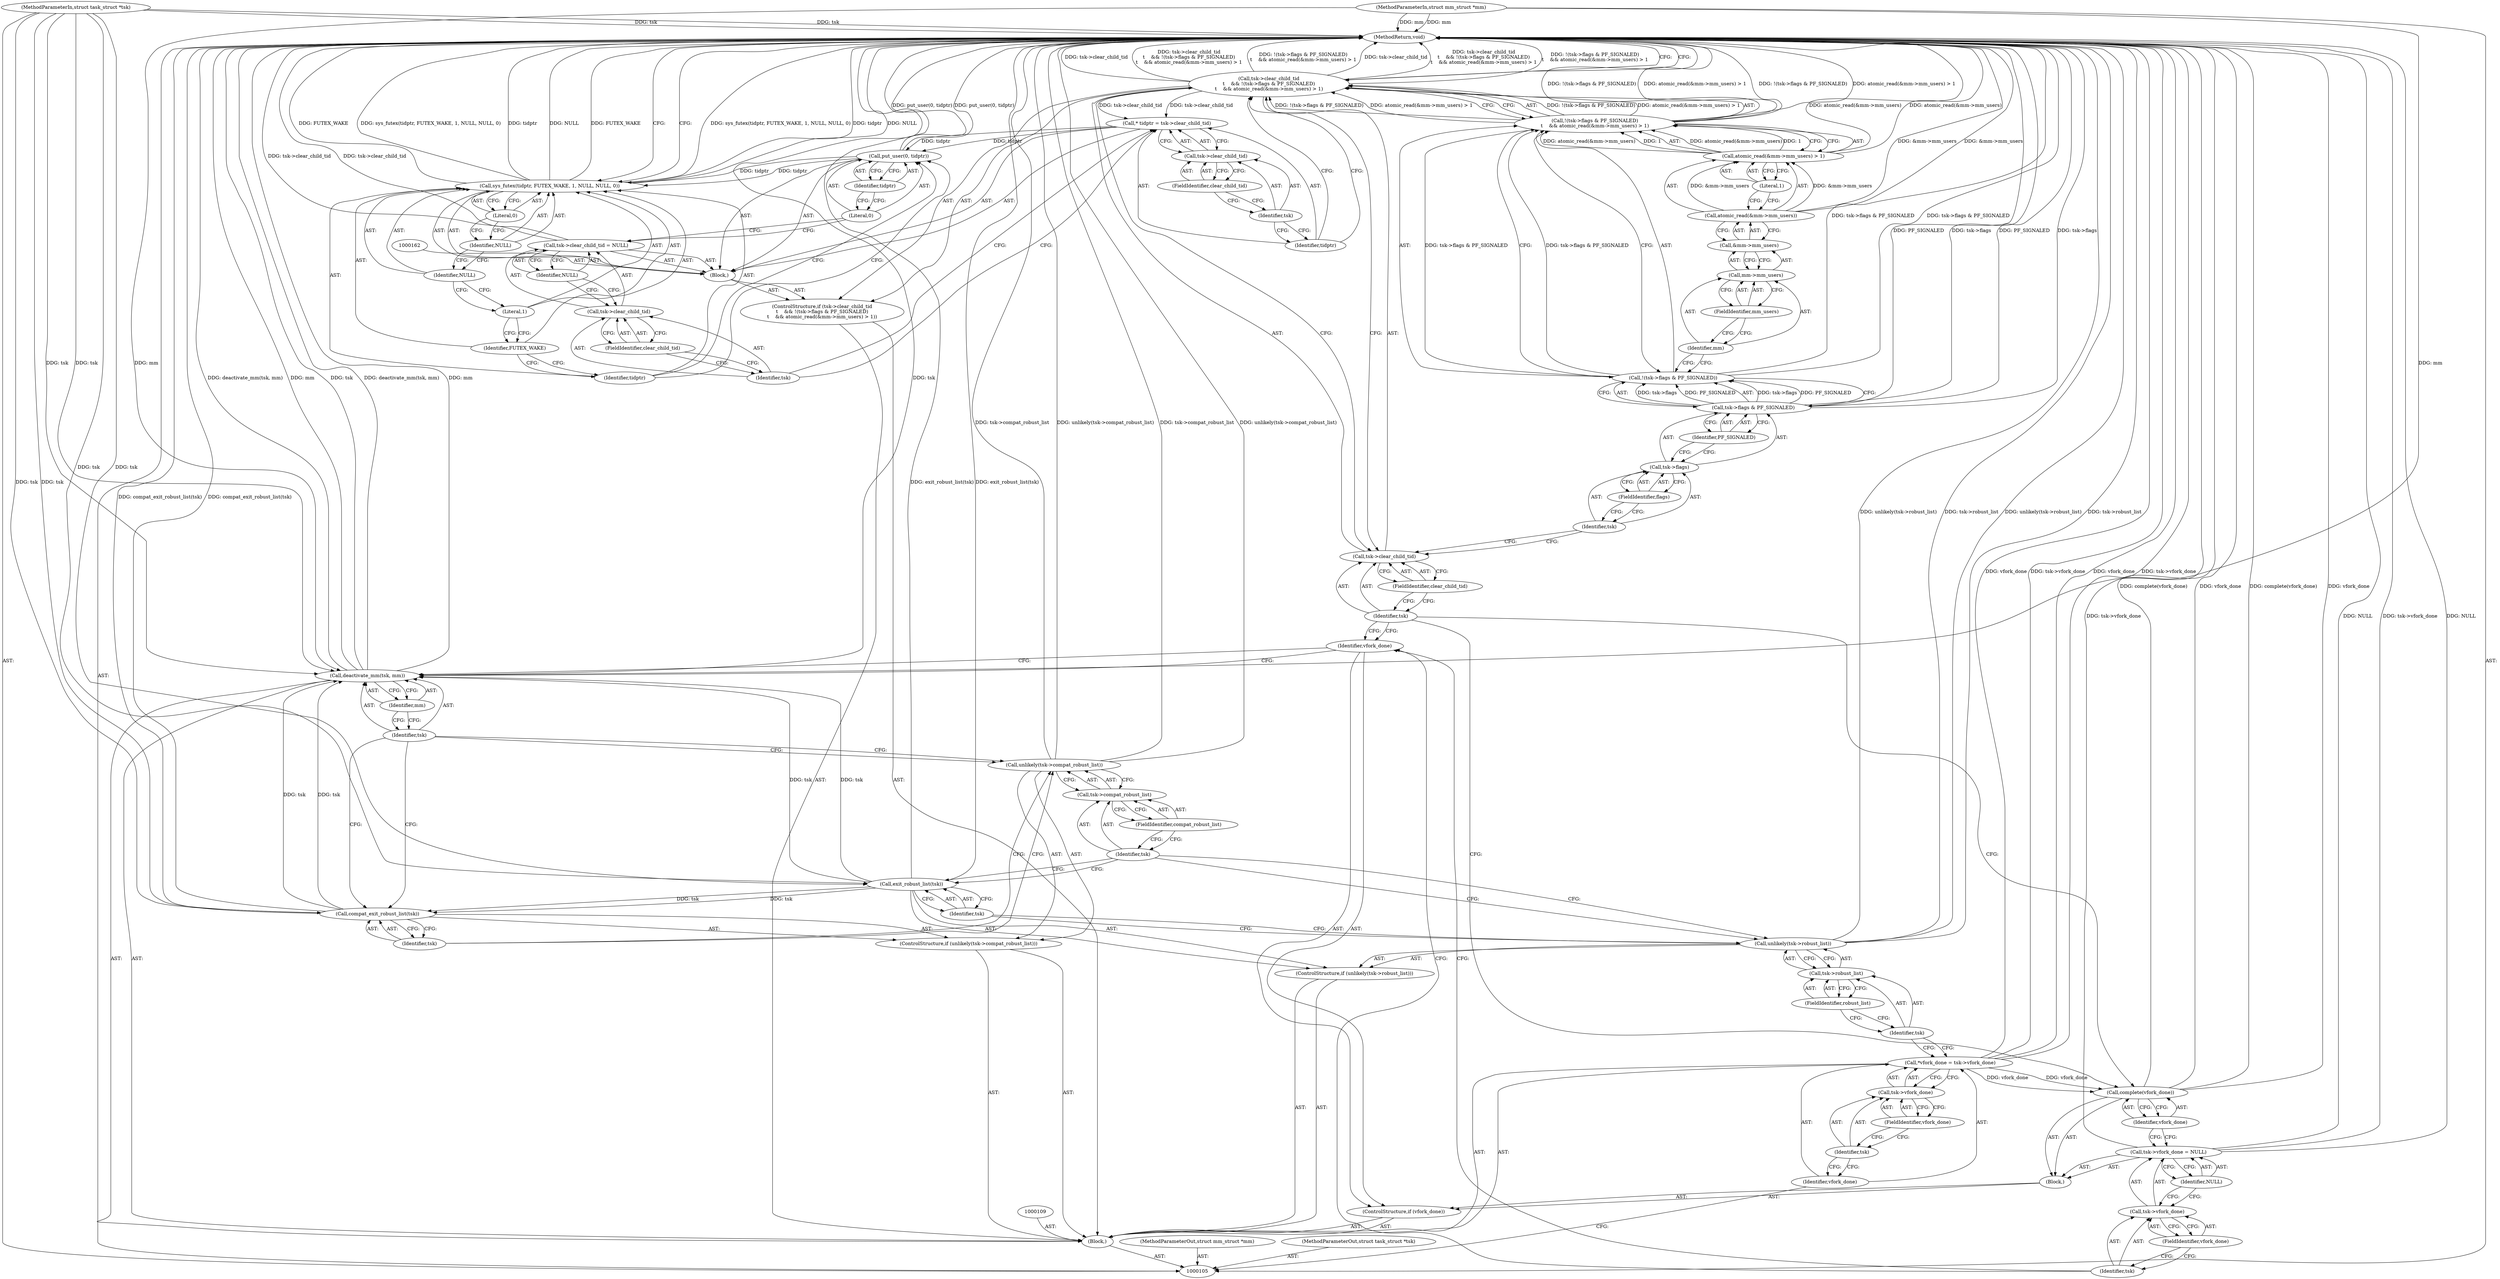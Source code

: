 digraph "0_linux_8141c7f3e7aee618312fa1c15109e1219de784a7_0" {
"1000183" [label="(MethodReturn,void)"];
"1000106" [label="(MethodParameterIn,struct task_struct *tsk)"];
"1000264" [label="(MethodParameterOut,struct task_struct *tsk)"];
"1000107" [label="(MethodParameterIn,struct mm_struct *mm)"];
"1000265" [label="(MethodParameterOut,struct mm_struct *mm)"];
"1000122" [label="(ControlStructure,if (unlikely(tsk->compat_robust_list)))"];
"1000124" [label="(Call,tsk->compat_robust_list)"];
"1000125" [label="(Identifier,tsk)"];
"1000126" [label="(FieldIdentifier,compat_robust_list)"];
"1000123" [label="(Call,unlikely(tsk->compat_robust_list))"];
"1000127" [label="(Call,compat_exit_robust_list(tsk))"];
"1000128" [label="(Identifier,tsk)"];
"1000130" [label="(Identifier,tsk)"];
"1000129" [label="(Call,deactivate_mm(tsk, mm))"];
"1000131" [label="(Identifier,mm)"];
"1000132" [label="(ControlStructure,if (vfork_done))"];
"1000134" [label="(Block,)"];
"1000133" [label="(Identifier,vfork_done)"];
"1000108" [label="(Block,)"];
"1000135" [label="(Call,tsk->vfork_done = NULL)"];
"1000136" [label="(Call,tsk->vfork_done)"];
"1000137" [label="(Identifier,tsk)"];
"1000139" [label="(Identifier,NULL)"];
"1000138" [label="(FieldIdentifier,vfork_done)"];
"1000141" [label="(Identifier,vfork_done)"];
"1000140" [label="(Call,complete(vfork_done))"];
"1000110" [label="(Call,*vfork_done = tsk->vfork_done)"];
"1000111" [label="(Identifier,vfork_done)"];
"1000112" [label="(Call,tsk->vfork_done)"];
"1000113" [label="(Identifier,tsk)"];
"1000114" [label="(FieldIdentifier,vfork_done)"];
"1000142" [label="(ControlStructure,if (tsk->clear_child_tid\n\t    && !(tsk->flags & PF_SIGNALED)\n\t    && atomic_read(&mm->mm_users) > 1))"];
"1000146" [label="(FieldIdentifier,clear_child_tid)"];
"1000143" [label="(Call,tsk->clear_child_tid\n\t    && !(tsk->flags & PF_SIGNALED)\n\t    && atomic_read(&mm->mm_users) > 1)"];
"1000144" [label="(Call,tsk->clear_child_tid)"];
"1000145" [label="(Identifier,tsk)"];
"1000149" [label="(Call,tsk->flags & PF_SIGNALED)"];
"1000150" [label="(Call,tsk->flags)"];
"1000151" [label="(Identifier,tsk)"];
"1000152" [label="(FieldIdentifier,flags)"];
"1000153" [label="(Identifier,PF_SIGNALED)"];
"1000147" [label="(Call,!(tsk->flags & PF_SIGNALED)\n\t    && atomic_read(&mm->mm_users) > 1)"];
"1000148" [label="(Call,!(tsk->flags & PF_SIGNALED))"];
"1000156" [label="(Call,&mm->mm_users)"];
"1000157" [label="(Call,mm->mm_users)"];
"1000158" [label="(Identifier,mm)"];
"1000159" [label="(FieldIdentifier,mm_users)"];
"1000160" [label="(Literal,1)"];
"1000154" [label="(Call,atomic_read(&mm->mm_users) > 1)"];
"1000155" [label="(Call,atomic_read(&mm->mm_users))"];
"1000163" [label="(Call,* tidptr = tsk->clear_child_tid)"];
"1000164" [label="(Identifier,tidptr)"];
"1000161" [label="(Block,)"];
"1000165" [label="(Call,tsk->clear_child_tid)"];
"1000166" [label="(Identifier,tsk)"];
"1000167" [label="(FieldIdentifier,clear_child_tid)"];
"1000168" [label="(Call,tsk->clear_child_tid = NULL)"];
"1000169" [label="(Call,tsk->clear_child_tid)"];
"1000170" [label="(Identifier,tsk)"];
"1000172" [label="(Identifier,NULL)"];
"1000171" [label="(FieldIdentifier,clear_child_tid)"];
"1000174" [label="(Literal,0)"];
"1000175" [label="(Identifier,tidptr)"];
"1000173" [label="(Call,put_user(0, tidptr))"];
"1000177" [label="(Identifier,tidptr)"];
"1000176" [label="(Call,sys_futex(tidptr, FUTEX_WAKE, 1, NULL, NULL, 0))"];
"1000178" [label="(Identifier,FUTEX_WAKE)"];
"1000179" [label="(Literal,1)"];
"1000180" [label="(Identifier,NULL)"];
"1000181" [label="(Identifier,NULL)"];
"1000182" [label="(Literal,0)"];
"1000115" [label="(ControlStructure,if (unlikely(tsk->robust_list)))"];
"1000117" [label="(Call,tsk->robust_list)"];
"1000118" [label="(Identifier,tsk)"];
"1000119" [label="(FieldIdentifier,robust_list)"];
"1000116" [label="(Call,unlikely(tsk->robust_list))"];
"1000121" [label="(Identifier,tsk)"];
"1000120" [label="(Call,exit_robust_list(tsk))"];
"1000183" -> "1000105"  [label="AST: "];
"1000183" -> "1000176"  [label="CFG: "];
"1000183" -> "1000143"  [label="CFG: "];
"1000107" -> "1000183"  [label="DDG: mm"];
"1000168" -> "1000183"  [label="DDG: tsk->clear_child_tid"];
"1000140" -> "1000183"  [label="DDG: complete(vfork_done)"];
"1000140" -> "1000183"  [label="DDG: vfork_done"];
"1000176" -> "1000183"  [label="DDG: NULL"];
"1000176" -> "1000183"  [label="DDG: FUTEX_WAKE"];
"1000176" -> "1000183"  [label="DDG: sys_futex(tidptr, FUTEX_WAKE, 1, NULL, NULL, 0)"];
"1000176" -> "1000183"  [label="DDG: tidptr"];
"1000110" -> "1000183"  [label="DDG: tsk->vfork_done"];
"1000110" -> "1000183"  [label="DDG: vfork_done"];
"1000147" -> "1000183"  [label="DDG: atomic_read(&mm->mm_users) > 1"];
"1000147" -> "1000183"  [label="DDG: !(tsk->flags & PF_SIGNALED)"];
"1000155" -> "1000183"  [label="DDG: &mm->mm_users"];
"1000106" -> "1000183"  [label="DDG: tsk"];
"1000116" -> "1000183"  [label="DDG: tsk->robust_list"];
"1000116" -> "1000183"  [label="DDG: unlikely(tsk->robust_list)"];
"1000129" -> "1000183"  [label="DDG: tsk"];
"1000129" -> "1000183"  [label="DDG: deactivate_mm(tsk, mm)"];
"1000129" -> "1000183"  [label="DDG: mm"];
"1000123" -> "1000183"  [label="DDG: unlikely(tsk->compat_robust_list)"];
"1000123" -> "1000183"  [label="DDG: tsk->compat_robust_list"];
"1000135" -> "1000183"  [label="DDG: NULL"];
"1000135" -> "1000183"  [label="DDG: tsk->vfork_done"];
"1000154" -> "1000183"  [label="DDG: atomic_read(&mm->mm_users)"];
"1000143" -> "1000183"  [label="DDG: tsk->clear_child_tid"];
"1000143" -> "1000183"  [label="DDG: tsk->clear_child_tid\n\t    && !(tsk->flags & PF_SIGNALED)\n\t    && atomic_read(&mm->mm_users) > 1"];
"1000143" -> "1000183"  [label="DDG: !(tsk->flags & PF_SIGNALED)\n\t    && atomic_read(&mm->mm_users) > 1"];
"1000148" -> "1000183"  [label="DDG: tsk->flags & PF_SIGNALED"];
"1000127" -> "1000183"  [label="DDG: compat_exit_robust_list(tsk)"];
"1000149" -> "1000183"  [label="DDG: PF_SIGNALED"];
"1000149" -> "1000183"  [label="DDG: tsk->flags"];
"1000120" -> "1000183"  [label="DDG: exit_robust_list(tsk)"];
"1000173" -> "1000183"  [label="DDG: put_user(0, tidptr)"];
"1000106" -> "1000105"  [label="AST: "];
"1000106" -> "1000183"  [label="DDG: tsk"];
"1000106" -> "1000120"  [label="DDG: tsk"];
"1000106" -> "1000127"  [label="DDG: tsk"];
"1000106" -> "1000129"  [label="DDG: tsk"];
"1000264" -> "1000105"  [label="AST: "];
"1000107" -> "1000105"  [label="AST: "];
"1000107" -> "1000183"  [label="DDG: mm"];
"1000107" -> "1000129"  [label="DDG: mm"];
"1000265" -> "1000105"  [label="AST: "];
"1000122" -> "1000108"  [label="AST: "];
"1000123" -> "1000122"  [label="AST: "];
"1000127" -> "1000122"  [label="AST: "];
"1000124" -> "1000123"  [label="AST: "];
"1000124" -> "1000126"  [label="CFG: "];
"1000125" -> "1000124"  [label="AST: "];
"1000126" -> "1000124"  [label="AST: "];
"1000123" -> "1000124"  [label="CFG: "];
"1000125" -> "1000124"  [label="AST: "];
"1000125" -> "1000120"  [label="CFG: "];
"1000125" -> "1000116"  [label="CFG: "];
"1000126" -> "1000125"  [label="CFG: "];
"1000126" -> "1000124"  [label="AST: "];
"1000126" -> "1000125"  [label="CFG: "];
"1000124" -> "1000126"  [label="CFG: "];
"1000123" -> "1000122"  [label="AST: "];
"1000123" -> "1000124"  [label="CFG: "];
"1000124" -> "1000123"  [label="AST: "];
"1000128" -> "1000123"  [label="CFG: "];
"1000130" -> "1000123"  [label="CFG: "];
"1000123" -> "1000183"  [label="DDG: unlikely(tsk->compat_robust_list)"];
"1000123" -> "1000183"  [label="DDG: tsk->compat_robust_list"];
"1000127" -> "1000122"  [label="AST: "];
"1000127" -> "1000128"  [label="CFG: "];
"1000128" -> "1000127"  [label="AST: "];
"1000130" -> "1000127"  [label="CFG: "];
"1000127" -> "1000183"  [label="DDG: compat_exit_robust_list(tsk)"];
"1000120" -> "1000127"  [label="DDG: tsk"];
"1000106" -> "1000127"  [label="DDG: tsk"];
"1000127" -> "1000129"  [label="DDG: tsk"];
"1000128" -> "1000127"  [label="AST: "];
"1000128" -> "1000123"  [label="CFG: "];
"1000127" -> "1000128"  [label="CFG: "];
"1000130" -> "1000129"  [label="AST: "];
"1000130" -> "1000127"  [label="CFG: "];
"1000130" -> "1000123"  [label="CFG: "];
"1000131" -> "1000130"  [label="CFG: "];
"1000129" -> "1000108"  [label="AST: "];
"1000129" -> "1000131"  [label="CFG: "];
"1000130" -> "1000129"  [label="AST: "];
"1000131" -> "1000129"  [label="AST: "];
"1000133" -> "1000129"  [label="CFG: "];
"1000129" -> "1000183"  [label="DDG: tsk"];
"1000129" -> "1000183"  [label="DDG: deactivate_mm(tsk, mm)"];
"1000129" -> "1000183"  [label="DDG: mm"];
"1000120" -> "1000129"  [label="DDG: tsk"];
"1000127" -> "1000129"  [label="DDG: tsk"];
"1000106" -> "1000129"  [label="DDG: tsk"];
"1000107" -> "1000129"  [label="DDG: mm"];
"1000131" -> "1000129"  [label="AST: "];
"1000131" -> "1000130"  [label="CFG: "];
"1000129" -> "1000131"  [label="CFG: "];
"1000132" -> "1000108"  [label="AST: "];
"1000133" -> "1000132"  [label="AST: "];
"1000134" -> "1000132"  [label="AST: "];
"1000134" -> "1000132"  [label="AST: "];
"1000135" -> "1000134"  [label="AST: "];
"1000140" -> "1000134"  [label="AST: "];
"1000133" -> "1000132"  [label="AST: "];
"1000133" -> "1000129"  [label="CFG: "];
"1000137" -> "1000133"  [label="CFG: "];
"1000145" -> "1000133"  [label="CFG: "];
"1000108" -> "1000105"  [label="AST: "];
"1000109" -> "1000108"  [label="AST: "];
"1000110" -> "1000108"  [label="AST: "];
"1000115" -> "1000108"  [label="AST: "];
"1000122" -> "1000108"  [label="AST: "];
"1000129" -> "1000108"  [label="AST: "];
"1000132" -> "1000108"  [label="AST: "];
"1000142" -> "1000108"  [label="AST: "];
"1000135" -> "1000134"  [label="AST: "];
"1000135" -> "1000139"  [label="CFG: "];
"1000136" -> "1000135"  [label="AST: "];
"1000139" -> "1000135"  [label="AST: "];
"1000141" -> "1000135"  [label="CFG: "];
"1000135" -> "1000183"  [label="DDG: NULL"];
"1000135" -> "1000183"  [label="DDG: tsk->vfork_done"];
"1000136" -> "1000135"  [label="AST: "];
"1000136" -> "1000138"  [label="CFG: "];
"1000137" -> "1000136"  [label="AST: "];
"1000138" -> "1000136"  [label="AST: "];
"1000139" -> "1000136"  [label="CFG: "];
"1000137" -> "1000136"  [label="AST: "];
"1000137" -> "1000133"  [label="CFG: "];
"1000138" -> "1000137"  [label="CFG: "];
"1000139" -> "1000135"  [label="AST: "];
"1000139" -> "1000136"  [label="CFG: "];
"1000135" -> "1000139"  [label="CFG: "];
"1000138" -> "1000136"  [label="AST: "];
"1000138" -> "1000137"  [label="CFG: "];
"1000136" -> "1000138"  [label="CFG: "];
"1000141" -> "1000140"  [label="AST: "];
"1000141" -> "1000135"  [label="CFG: "];
"1000140" -> "1000141"  [label="CFG: "];
"1000140" -> "1000134"  [label="AST: "];
"1000140" -> "1000141"  [label="CFG: "];
"1000141" -> "1000140"  [label="AST: "];
"1000145" -> "1000140"  [label="CFG: "];
"1000140" -> "1000183"  [label="DDG: complete(vfork_done)"];
"1000140" -> "1000183"  [label="DDG: vfork_done"];
"1000110" -> "1000140"  [label="DDG: vfork_done"];
"1000110" -> "1000108"  [label="AST: "];
"1000110" -> "1000112"  [label="CFG: "];
"1000111" -> "1000110"  [label="AST: "];
"1000112" -> "1000110"  [label="AST: "];
"1000118" -> "1000110"  [label="CFG: "];
"1000110" -> "1000183"  [label="DDG: tsk->vfork_done"];
"1000110" -> "1000183"  [label="DDG: vfork_done"];
"1000110" -> "1000140"  [label="DDG: vfork_done"];
"1000111" -> "1000110"  [label="AST: "];
"1000111" -> "1000105"  [label="CFG: "];
"1000113" -> "1000111"  [label="CFG: "];
"1000112" -> "1000110"  [label="AST: "];
"1000112" -> "1000114"  [label="CFG: "];
"1000113" -> "1000112"  [label="AST: "];
"1000114" -> "1000112"  [label="AST: "];
"1000110" -> "1000112"  [label="CFG: "];
"1000113" -> "1000112"  [label="AST: "];
"1000113" -> "1000111"  [label="CFG: "];
"1000114" -> "1000113"  [label="CFG: "];
"1000114" -> "1000112"  [label="AST: "];
"1000114" -> "1000113"  [label="CFG: "];
"1000112" -> "1000114"  [label="CFG: "];
"1000142" -> "1000108"  [label="AST: "];
"1000143" -> "1000142"  [label="AST: "];
"1000161" -> "1000142"  [label="AST: "];
"1000146" -> "1000144"  [label="AST: "];
"1000146" -> "1000145"  [label="CFG: "];
"1000144" -> "1000146"  [label="CFG: "];
"1000143" -> "1000142"  [label="AST: "];
"1000143" -> "1000144"  [label="CFG: "];
"1000143" -> "1000147"  [label="CFG: "];
"1000144" -> "1000143"  [label="AST: "];
"1000147" -> "1000143"  [label="AST: "];
"1000164" -> "1000143"  [label="CFG: "];
"1000183" -> "1000143"  [label="CFG: "];
"1000143" -> "1000183"  [label="DDG: tsk->clear_child_tid"];
"1000143" -> "1000183"  [label="DDG: tsk->clear_child_tid\n\t    && !(tsk->flags & PF_SIGNALED)\n\t    && atomic_read(&mm->mm_users) > 1"];
"1000143" -> "1000183"  [label="DDG: !(tsk->flags & PF_SIGNALED)\n\t    && atomic_read(&mm->mm_users) > 1"];
"1000147" -> "1000143"  [label="DDG: !(tsk->flags & PF_SIGNALED)"];
"1000147" -> "1000143"  [label="DDG: atomic_read(&mm->mm_users) > 1"];
"1000143" -> "1000163"  [label="DDG: tsk->clear_child_tid"];
"1000144" -> "1000143"  [label="AST: "];
"1000144" -> "1000146"  [label="CFG: "];
"1000145" -> "1000144"  [label="AST: "];
"1000146" -> "1000144"  [label="AST: "];
"1000151" -> "1000144"  [label="CFG: "];
"1000143" -> "1000144"  [label="CFG: "];
"1000145" -> "1000144"  [label="AST: "];
"1000145" -> "1000140"  [label="CFG: "];
"1000145" -> "1000133"  [label="CFG: "];
"1000146" -> "1000145"  [label="CFG: "];
"1000149" -> "1000148"  [label="AST: "];
"1000149" -> "1000153"  [label="CFG: "];
"1000150" -> "1000149"  [label="AST: "];
"1000153" -> "1000149"  [label="AST: "];
"1000148" -> "1000149"  [label="CFG: "];
"1000149" -> "1000183"  [label="DDG: PF_SIGNALED"];
"1000149" -> "1000183"  [label="DDG: tsk->flags"];
"1000149" -> "1000148"  [label="DDG: tsk->flags"];
"1000149" -> "1000148"  [label="DDG: PF_SIGNALED"];
"1000150" -> "1000149"  [label="AST: "];
"1000150" -> "1000152"  [label="CFG: "];
"1000151" -> "1000150"  [label="AST: "];
"1000152" -> "1000150"  [label="AST: "];
"1000153" -> "1000150"  [label="CFG: "];
"1000151" -> "1000150"  [label="AST: "];
"1000151" -> "1000144"  [label="CFG: "];
"1000152" -> "1000151"  [label="CFG: "];
"1000152" -> "1000150"  [label="AST: "];
"1000152" -> "1000151"  [label="CFG: "];
"1000150" -> "1000152"  [label="CFG: "];
"1000153" -> "1000149"  [label="AST: "];
"1000153" -> "1000150"  [label="CFG: "];
"1000149" -> "1000153"  [label="CFG: "];
"1000147" -> "1000143"  [label="AST: "];
"1000147" -> "1000148"  [label="CFG: "];
"1000147" -> "1000154"  [label="CFG: "];
"1000148" -> "1000147"  [label="AST: "];
"1000154" -> "1000147"  [label="AST: "];
"1000143" -> "1000147"  [label="CFG: "];
"1000147" -> "1000183"  [label="DDG: atomic_read(&mm->mm_users) > 1"];
"1000147" -> "1000183"  [label="DDG: !(tsk->flags & PF_SIGNALED)"];
"1000147" -> "1000143"  [label="DDG: !(tsk->flags & PF_SIGNALED)"];
"1000147" -> "1000143"  [label="DDG: atomic_read(&mm->mm_users) > 1"];
"1000148" -> "1000147"  [label="DDG: tsk->flags & PF_SIGNALED"];
"1000154" -> "1000147"  [label="DDG: atomic_read(&mm->mm_users)"];
"1000154" -> "1000147"  [label="DDG: 1"];
"1000148" -> "1000147"  [label="AST: "];
"1000148" -> "1000149"  [label="CFG: "];
"1000149" -> "1000148"  [label="AST: "];
"1000158" -> "1000148"  [label="CFG: "];
"1000147" -> "1000148"  [label="CFG: "];
"1000148" -> "1000183"  [label="DDG: tsk->flags & PF_SIGNALED"];
"1000148" -> "1000147"  [label="DDG: tsk->flags & PF_SIGNALED"];
"1000149" -> "1000148"  [label="DDG: tsk->flags"];
"1000149" -> "1000148"  [label="DDG: PF_SIGNALED"];
"1000156" -> "1000155"  [label="AST: "];
"1000156" -> "1000157"  [label="CFG: "];
"1000157" -> "1000156"  [label="AST: "];
"1000155" -> "1000156"  [label="CFG: "];
"1000157" -> "1000156"  [label="AST: "];
"1000157" -> "1000159"  [label="CFG: "];
"1000158" -> "1000157"  [label="AST: "];
"1000159" -> "1000157"  [label="AST: "];
"1000156" -> "1000157"  [label="CFG: "];
"1000158" -> "1000157"  [label="AST: "];
"1000158" -> "1000148"  [label="CFG: "];
"1000159" -> "1000158"  [label="CFG: "];
"1000159" -> "1000157"  [label="AST: "];
"1000159" -> "1000158"  [label="CFG: "];
"1000157" -> "1000159"  [label="CFG: "];
"1000160" -> "1000154"  [label="AST: "];
"1000160" -> "1000155"  [label="CFG: "];
"1000154" -> "1000160"  [label="CFG: "];
"1000154" -> "1000147"  [label="AST: "];
"1000154" -> "1000160"  [label="CFG: "];
"1000155" -> "1000154"  [label="AST: "];
"1000160" -> "1000154"  [label="AST: "];
"1000147" -> "1000154"  [label="CFG: "];
"1000154" -> "1000183"  [label="DDG: atomic_read(&mm->mm_users)"];
"1000154" -> "1000147"  [label="DDG: atomic_read(&mm->mm_users)"];
"1000154" -> "1000147"  [label="DDG: 1"];
"1000155" -> "1000154"  [label="DDG: &mm->mm_users"];
"1000155" -> "1000154"  [label="AST: "];
"1000155" -> "1000156"  [label="CFG: "];
"1000156" -> "1000155"  [label="AST: "];
"1000160" -> "1000155"  [label="CFG: "];
"1000155" -> "1000183"  [label="DDG: &mm->mm_users"];
"1000155" -> "1000154"  [label="DDG: &mm->mm_users"];
"1000163" -> "1000161"  [label="AST: "];
"1000163" -> "1000165"  [label="CFG: "];
"1000164" -> "1000163"  [label="AST: "];
"1000165" -> "1000163"  [label="AST: "];
"1000170" -> "1000163"  [label="CFG: "];
"1000143" -> "1000163"  [label="DDG: tsk->clear_child_tid"];
"1000163" -> "1000173"  [label="DDG: tidptr"];
"1000164" -> "1000163"  [label="AST: "];
"1000164" -> "1000143"  [label="CFG: "];
"1000166" -> "1000164"  [label="CFG: "];
"1000161" -> "1000142"  [label="AST: "];
"1000162" -> "1000161"  [label="AST: "];
"1000163" -> "1000161"  [label="AST: "];
"1000168" -> "1000161"  [label="AST: "];
"1000173" -> "1000161"  [label="AST: "];
"1000176" -> "1000161"  [label="AST: "];
"1000165" -> "1000163"  [label="AST: "];
"1000165" -> "1000167"  [label="CFG: "];
"1000166" -> "1000165"  [label="AST: "];
"1000167" -> "1000165"  [label="AST: "];
"1000163" -> "1000165"  [label="CFG: "];
"1000166" -> "1000165"  [label="AST: "];
"1000166" -> "1000164"  [label="CFG: "];
"1000167" -> "1000166"  [label="CFG: "];
"1000167" -> "1000165"  [label="AST: "];
"1000167" -> "1000166"  [label="CFG: "];
"1000165" -> "1000167"  [label="CFG: "];
"1000168" -> "1000161"  [label="AST: "];
"1000168" -> "1000172"  [label="CFG: "];
"1000169" -> "1000168"  [label="AST: "];
"1000172" -> "1000168"  [label="AST: "];
"1000174" -> "1000168"  [label="CFG: "];
"1000168" -> "1000183"  [label="DDG: tsk->clear_child_tid"];
"1000169" -> "1000168"  [label="AST: "];
"1000169" -> "1000171"  [label="CFG: "];
"1000170" -> "1000169"  [label="AST: "];
"1000171" -> "1000169"  [label="AST: "];
"1000172" -> "1000169"  [label="CFG: "];
"1000170" -> "1000169"  [label="AST: "];
"1000170" -> "1000163"  [label="CFG: "];
"1000171" -> "1000170"  [label="CFG: "];
"1000172" -> "1000168"  [label="AST: "];
"1000172" -> "1000169"  [label="CFG: "];
"1000168" -> "1000172"  [label="CFG: "];
"1000171" -> "1000169"  [label="AST: "];
"1000171" -> "1000170"  [label="CFG: "];
"1000169" -> "1000171"  [label="CFG: "];
"1000174" -> "1000173"  [label="AST: "];
"1000174" -> "1000168"  [label="CFG: "];
"1000175" -> "1000174"  [label="CFG: "];
"1000175" -> "1000173"  [label="AST: "];
"1000175" -> "1000174"  [label="CFG: "];
"1000173" -> "1000175"  [label="CFG: "];
"1000173" -> "1000161"  [label="AST: "];
"1000173" -> "1000175"  [label="CFG: "];
"1000174" -> "1000173"  [label="AST: "];
"1000175" -> "1000173"  [label="AST: "];
"1000177" -> "1000173"  [label="CFG: "];
"1000173" -> "1000183"  [label="DDG: put_user(0, tidptr)"];
"1000163" -> "1000173"  [label="DDG: tidptr"];
"1000173" -> "1000176"  [label="DDG: tidptr"];
"1000177" -> "1000176"  [label="AST: "];
"1000177" -> "1000173"  [label="CFG: "];
"1000178" -> "1000177"  [label="CFG: "];
"1000176" -> "1000161"  [label="AST: "];
"1000176" -> "1000182"  [label="CFG: "];
"1000177" -> "1000176"  [label="AST: "];
"1000178" -> "1000176"  [label="AST: "];
"1000179" -> "1000176"  [label="AST: "];
"1000180" -> "1000176"  [label="AST: "];
"1000181" -> "1000176"  [label="AST: "];
"1000182" -> "1000176"  [label="AST: "];
"1000183" -> "1000176"  [label="CFG: "];
"1000176" -> "1000183"  [label="DDG: NULL"];
"1000176" -> "1000183"  [label="DDG: FUTEX_WAKE"];
"1000176" -> "1000183"  [label="DDG: sys_futex(tidptr, FUTEX_WAKE, 1, NULL, NULL, 0)"];
"1000176" -> "1000183"  [label="DDG: tidptr"];
"1000173" -> "1000176"  [label="DDG: tidptr"];
"1000178" -> "1000176"  [label="AST: "];
"1000178" -> "1000177"  [label="CFG: "];
"1000179" -> "1000178"  [label="CFG: "];
"1000179" -> "1000176"  [label="AST: "];
"1000179" -> "1000178"  [label="CFG: "];
"1000180" -> "1000179"  [label="CFG: "];
"1000180" -> "1000176"  [label="AST: "];
"1000180" -> "1000179"  [label="CFG: "];
"1000181" -> "1000180"  [label="CFG: "];
"1000181" -> "1000176"  [label="AST: "];
"1000181" -> "1000180"  [label="CFG: "];
"1000182" -> "1000181"  [label="CFG: "];
"1000182" -> "1000176"  [label="AST: "];
"1000182" -> "1000181"  [label="CFG: "];
"1000176" -> "1000182"  [label="CFG: "];
"1000115" -> "1000108"  [label="AST: "];
"1000116" -> "1000115"  [label="AST: "];
"1000120" -> "1000115"  [label="AST: "];
"1000117" -> "1000116"  [label="AST: "];
"1000117" -> "1000119"  [label="CFG: "];
"1000118" -> "1000117"  [label="AST: "];
"1000119" -> "1000117"  [label="AST: "];
"1000116" -> "1000117"  [label="CFG: "];
"1000118" -> "1000117"  [label="AST: "];
"1000118" -> "1000110"  [label="CFG: "];
"1000119" -> "1000118"  [label="CFG: "];
"1000119" -> "1000117"  [label="AST: "];
"1000119" -> "1000118"  [label="CFG: "];
"1000117" -> "1000119"  [label="CFG: "];
"1000116" -> "1000115"  [label="AST: "];
"1000116" -> "1000117"  [label="CFG: "];
"1000117" -> "1000116"  [label="AST: "];
"1000121" -> "1000116"  [label="CFG: "];
"1000125" -> "1000116"  [label="CFG: "];
"1000116" -> "1000183"  [label="DDG: tsk->robust_list"];
"1000116" -> "1000183"  [label="DDG: unlikely(tsk->robust_list)"];
"1000121" -> "1000120"  [label="AST: "];
"1000121" -> "1000116"  [label="CFG: "];
"1000120" -> "1000121"  [label="CFG: "];
"1000120" -> "1000115"  [label="AST: "];
"1000120" -> "1000121"  [label="CFG: "];
"1000121" -> "1000120"  [label="AST: "];
"1000125" -> "1000120"  [label="CFG: "];
"1000120" -> "1000183"  [label="DDG: exit_robust_list(tsk)"];
"1000106" -> "1000120"  [label="DDG: tsk"];
"1000120" -> "1000127"  [label="DDG: tsk"];
"1000120" -> "1000129"  [label="DDG: tsk"];
}
